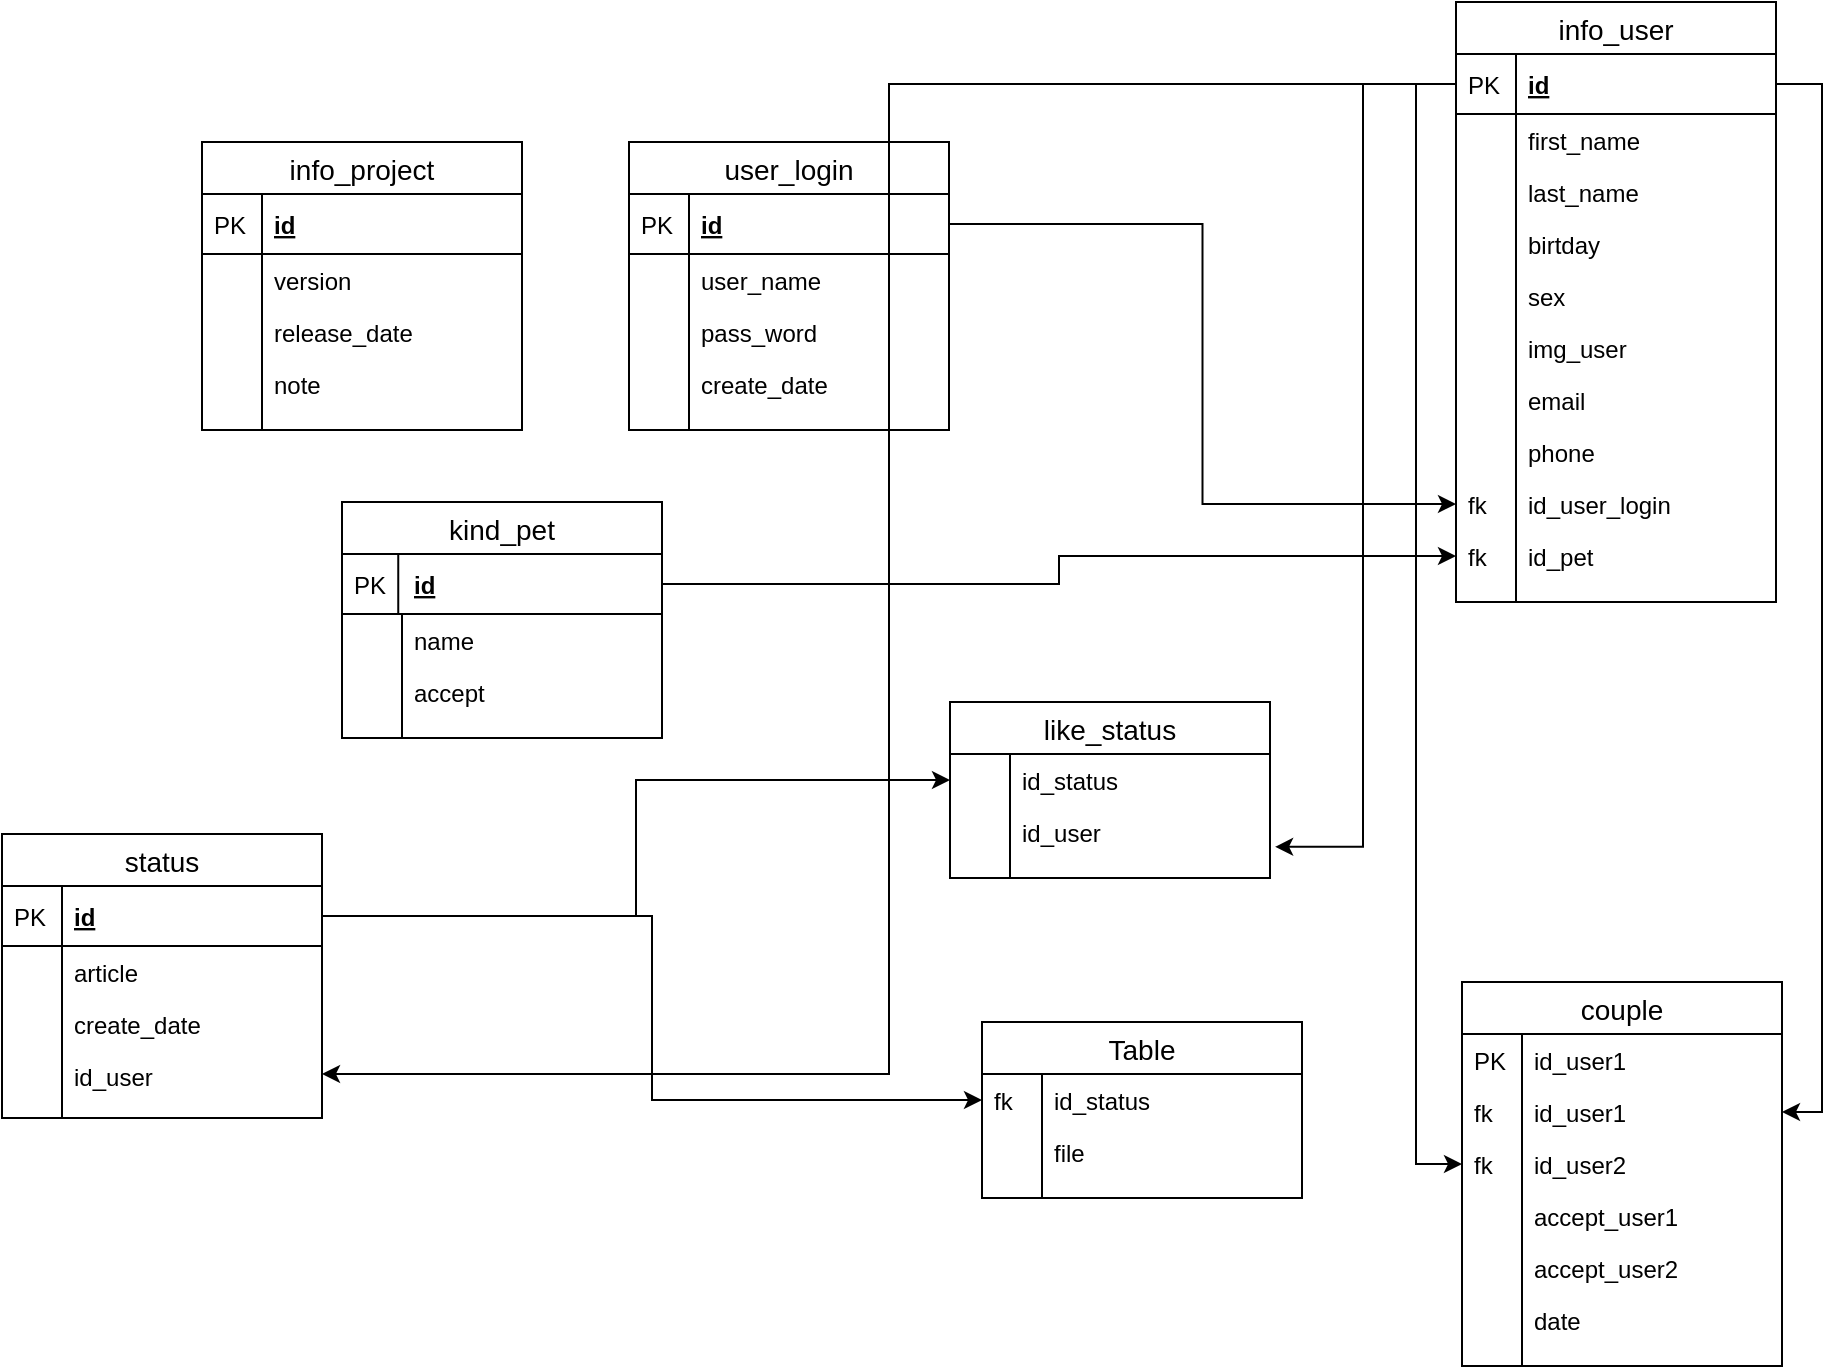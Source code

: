 <mxfile version="12.9.10" type="github"><diagram id="qjPPIZTG6rNoSYhjBWEH" name="Page-1"><mxGraphModel dx="1865" dy="1677" grid="1" gridSize="10" guides="1" tooltips="1" connect="1" arrows="1" fold="1" page="1" pageScale="1" pageWidth="827" pageHeight="1169" math="0" shadow="0"><root><mxCell id="0"/><mxCell id="1" parent="0"/><mxCell id="BhmvF6O8dN_tSXaLDXxQ-22" value="info_project" style="swimlane;fontStyle=0;childLayout=stackLayout;horizontal=1;startSize=26;horizontalStack=0;resizeParent=1;resizeParentMax=0;resizeLast=0;collapsible=1;marginBottom=0;align=center;fontSize=14;" vertex="1" parent="1"><mxGeometry x="40" y="60" width="160" height="144" as="geometry"/></mxCell><mxCell id="BhmvF6O8dN_tSXaLDXxQ-23" value="id" style="shape=partialRectangle;top=0;left=0;right=0;bottom=1;align=left;verticalAlign=middle;fillColor=none;spacingLeft=34;spacingRight=4;overflow=hidden;rotatable=0;points=[[0,0.5],[1,0.5]];portConstraint=eastwest;dropTarget=0;fontStyle=5;fontSize=12;" vertex="1" parent="BhmvF6O8dN_tSXaLDXxQ-22"><mxGeometry y="26" width="160" height="30" as="geometry"/></mxCell><mxCell id="BhmvF6O8dN_tSXaLDXxQ-24" value="PK" style="shape=partialRectangle;top=0;left=0;bottom=0;fillColor=none;align=left;verticalAlign=middle;spacingLeft=4;spacingRight=4;overflow=hidden;rotatable=0;points=[];portConstraint=eastwest;part=1;fontSize=12;" vertex="1" connectable="0" parent="BhmvF6O8dN_tSXaLDXxQ-23"><mxGeometry width="30" height="30" as="geometry"/></mxCell><mxCell id="BhmvF6O8dN_tSXaLDXxQ-25" value="version" style="shape=partialRectangle;top=0;left=0;right=0;bottom=0;align=left;verticalAlign=top;fillColor=none;spacingLeft=34;spacingRight=4;overflow=hidden;rotatable=0;points=[[0,0.5],[1,0.5]];portConstraint=eastwest;dropTarget=0;fontSize=12;" vertex="1" parent="BhmvF6O8dN_tSXaLDXxQ-22"><mxGeometry y="56" width="160" height="26" as="geometry"/></mxCell><mxCell id="BhmvF6O8dN_tSXaLDXxQ-26" value="" style="shape=partialRectangle;top=0;left=0;bottom=0;fillColor=none;align=left;verticalAlign=top;spacingLeft=4;spacingRight=4;overflow=hidden;rotatable=0;points=[];portConstraint=eastwest;part=1;fontSize=12;" vertex="1" connectable="0" parent="BhmvF6O8dN_tSXaLDXxQ-25"><mxGeometry width="30" height="26" as="geometry"/></mxCell><mxCell id="BhmvF6O8dN_tSXaLDXxQ-27" value="release_date" style="shape=partialRectangle;top=0;left=0;right=0;bottom=0;align=left;verticalAlign=top;fillColor=none;spacingLeft=34;spacingRight=4;overflow=hidden;rotatable=0;points=[[0,0.5],[1,0.5]];portConstraint=eastwest;dropTarget=0;fontSize=12;" vertex="1" parent="BhmvF6O8dN_tSXaLDXxQ-22"><mxGeometry y="82" width="160" height="26" as="geometry"/></mxCell><mxCell id="BhmvF6O8dN_tSXaLDXxQ-28" value="" style="shape=partialRectangle;top=0;left=0;bottom=0;fillColor=none;align=left;verticalAlign=top;spacingLeft=4;spacingRight=4;overflow=hidden;rotatable=0;points=[];portConstraint=eastwest;part=1;fontSize=12;" vertex="1" connectable="0" parent="BhmvF6O8dN_tSXaLDXxQ-27"><mxGeometry width="30" height="26" as="geometry"/></mxCell><mxCell id="BhmvF6O8dN_tSXaLDXxQ-29" value="note" style="shape=partialRectangle;top=0;left=0;right=0;bottom=0;align=left;verticalAlign=top;fillColor=none;spacingLeft=34;spacingRight=4;overflow=hidden;rotatable=0;points=[[0,0.5],[1,0.5]];portConstraint=eastwest;dropTarget=0;fontSize=12;" vertex="1" parent="BhmvF6O8dN_tSXaLDXxQ-22"><mxGeometry y="108" width="160" height="26" as="geometry"/></mxCell><mxCell id="BhmvF6O8dN_tSXaLDXxQ-30" value="" style="shape=partialRectangle;top=0;left=0;bottom=0;fillColor=none;align=left;verticalAlign=top;spacingLeft=4;spacingRight=4;overflow=hidden;rotatable=0;points=[];portConstraint=eastwest;part=1;fontSize=12;" vertex="1" connectable="0" parent="BhmvF6O8dN_tSXaLDXxQ-29"><mxGeometry width="30" height="26" as="geometry"/></mxCell><mxCell id="BhmvF6O8dN_tSXaLDXxQ-31" value="" style="shape=partialRectangle;top=0;left=0;right=0;bottom=0;align=left;verticalAlign=top;fillColor=none;spacingLeft=34;spacingRight=4;overflow=hidden;rotatable=0;points=[[0,0.5],[1,0.5]];portConstraint=eastwest;dropTarget=0;fontSize=12;" vertex="1" parent="BhmvF6O8dN_tSXaLDXxQ-22"><mxGeometry y="134" width="160" height="10" as="geometry"/></mxCell><mxCell id="BhmvF6O8dN_tSXaLDXxQ-32" value="" style="shape=partialRectangle;top=0;left=0;bottom=0;fillColor=none;align=left;verticalAlign=top;spacingLeft=4;spacingRight=4;overflow=hidden;rotatable=0;points=[];portConstraint=eastwest;part=1;fontSize=12;" vertex="1" connectable="0" parent="BhmvF6O8dN_tSXaLDXxQ-31"><mxGeometry width="30" height="10" as="geometry"/></mxCell><mxCell id="BhmvF6O8dN_tSXaLDXxQ-66" value="user_login" style="swimlane;fontStyle=0;childLayout=stackLayout;horizontal=1;startSize=26;horizontalStack=0;resizeParent=1;resizeParentMax=0;resizeLast=0;collapsible=1;marginBottom=0;align=center;fontSize=14;" vertex="1" parent="1"><mxGeometry x="253.5" y="60" width="160" height="144" as="geometry"/></mxCell><mxCell id="BhmvF6O8dN_tSXaLDXxQ-67" value="id" style="shape=partialRectangle;top=0;left=0;right=0;bottom=1;align=left;verticalAlign=middle;fillColor=none;spacingLeft=34;spacingRight=4;overflow=hidden;rotatable=0;points=[[0,0.5],[1,0.5]];portConstraint=eastwest;dropTarget=0;fontStyle=5;fontSize=12;" vertex="1" parent="BhmvF6O8dN_tSXaLDXxQ-66"><mxGeometry y="26" width="160" height="30" as="geometry"/></mxCell><mxCell id="BhmvF6O8dN_tSXaLDXxQ-68" value="PK" style="shape=partialRectangle;top=0;left=0;bottom=0;fillColor=none;align=left;verticalAlign=middle;spacingLeft=4;spacingRight=4;overflow=hidden;rotatable=0;points=[];portConstraint=eastwest;part=1;fontSize=12;" vertex="1" connectable="0" parent="BhmvF6O8dN_tSXaLDXxQ-67"><mxGeometry width="30" height="30" as="geometry"/></mxCell><mxCell id="BhmvF6O8dN_tSXaLDXxQ-69" value="user_name" style="shape=partialRectangle;top=0;left=0;right=0;bottom=0;align=left;verticalAlign=top;fillColor=none;spacingLeft=34;spacingRight=4;overflow=hidden;rotatable=0;points=[[0,0.5],[1,0.5]];portConstraint=eastwest;dropTarget=0;fontSize=12;" vertex="1" parent="BhmvF6O8dN_tSXaLDXxQ-66"><mxGeometry y="56" width="160" height="26" as="geometry"/></mxCell><mxCell id="BhmvF6O8dN_tSXaLDXxQ-70" value="" style="shape=partialRectangle;top=0;left=0;bottom=0;fillColor=none;align=left;verticalAlign=top;spacingLeft=4;spacingRight=4;overflow=hidden;rotatable=0;points=[];portConstraint=eastwest;part=1;fontSize=12;" vertex="1" connectable="0" parent="BhmvF6O8dN_tSXaLDXxQ-69"><mxGeometry width="30" height="26" as="geometry"/></mxCell><mxCell id="BhmvF6O8dN_tSXaLDXxQ-71" value="pass_word" style="shape=partialRectangle;top=0;left=0;right=0;bottom=0;align=left;verticalAlign=top;fillColor=none;spacingLeft=34;spacingRight=4;overflow=hidden;rotatable=0;points=[[0,0.5],[1,0.5]];portConstraint=eastwest;dropTarget=0;fontSize=12;" vertex="1" parent="BhmvF6O8dN_tSXaLDXxQ-66"><mxGeometry y="82" width="160" height="26" as="geometry"/></mxCell><mxCell id="BhmvF6O8dN_tSXaLDXxQ-72" value="" style="shape=partialRectangle;top=0;left=0;bottom=0;fillColor=none;align=left;verticalAlign=top;spacingLeft=4;spacingRight=4;overflow=hidden;rotatable=0;points=[];portConstraint=eastwest;part=1;fontSize=12;" vertex="1" connectable="0" parent="BhmvF6O8dN_tSXaLDXxQ-71"><mxGeometry width="30" height="26" as="geometry"/></mxCell><mxCell id="BhmvF6O8dN_tSXaLDXxQ-73" value="create_date" style="shape=partialRectangle;top=0;left=0;right=0;bottom=0;align=left;verticalAlign=top;fillColor=none;spacingLeft=34;spacingRight=4;overflow=hidden;rotatable=0;points=[[0,0.5],[1,0.5]];portConstraint=eastwest;dropTarget=0;fontSize=12;" vertex="1" parent="BhmvF6O8dN_tSXaLDXxQ-66"><mxGeometry y="108" width="160" height="26" as="geometry"/></mxCell><mxCell id="BhmvF6O8dN_tSXaLDXxQ-74" value="" style="shape=partialRectangle;top=0;left=0;bottom=0;fillColor=none;align=left;verticalAlign=top;spacingLeft=4;spacingRight=4;overflow=hidden;rotatable=0;points=[];portConstraint=eastwest;part=1;fontSize=12;" vertex="1" connectable="0" parent="BhmvF6O8dN_tSXaLDXxQ-73"><mxGeometry width="30" height="26" as="geometry"/></mxCell><mxCell id="BhmvF6O8dN_tSXaLDXxQ-75" value="" style="shape=partialRectangle;top=0;left=0;right=0;bottom=0;align=left;verticalAlign=top;fillColor=none;spacingLeft=34;spacingRight=4;overflow=hidden;rotatable=0;points=[[0,0.5],[1,0.5]];portConstraint=eastwest;dropTarget=0;fontSize=12;" vertex="1" parent="BhmvF6O8dN_tSXaLDXxQ-66"><mxGeometry y="134" width="160" height="10" as="geometry"/></mxCell><mxCell id="BhmvF6O8dN_tSXaLDXxQ-76" value="" style="shape=partialRectangle;top=0;left=0;bottom=0;fillColor=none;align=left;verticalAlign=top;spacingLeft=4;spacingRight=4;overflow=hidden;rotatable=0;points=[];portConstraint=eastwest;part=1;fontSize=12;" vertex="1" connectable="0" parent="BhmvF6O8dN_tSXaLDXxQ-75"><mxGeometry width="30" height="10" as="geometry"/></mxCell><mxCell id="BhmvF6O8dN_tSXaLDXxQ-91" style="edgeStyle=orthogonalEdgeStyle;rounded=0;orthogonalLoop=1;jettySize=auto;html=1;exitX=1;exitY=0.5;exitDx=0;exitDy=0;entryX=0;entryY=0.5;entryDx=0;entryDy=0;" edge="1" parent="1" source="BhmvF6O8dN_tSXaLDXxQ-56" target="BhmvF6O8dN_tSXaLDXxQ-89"><mxGeometry relative="1" as="geometry"/></mxCell><mxCell id="BhmvF6O8dN_tSXaLDXxQ-92" style="edgeStyle=orthogonalEdgeStyle;rounded=0;orthogonalLoop=1;jettySize=auto;html=1;exitX=1;exitY=0.5;exitDx=0;exitDy=0;entryX=0;entryY=0.5;entryDx=0;entryDy=0;" edge="1" parent="1" source="BhmvF6O8dN_tSXaLDXxQ-67" target="BhmvF6O8dN_tSXaLDXxQ-87"><mxGeometry relative="1" as="geometry"/></mxCell><mxCell id="BhmvF6O8dN_tSXaLDXxQ-93" style="edgeStyle=orthogonalEdgeStyle;rounded=0;orthogonalLoop=1;jettySize=auto;html=1;exitX=1;exitY=0.5;exitDx=0;exitDy=0;entryX=1;entryY=0.5;entryDx=0;entryDy=0;" edge="1" parent="1" source="BhmvF6O8dN_tSXaLDXxQ-45" target="BhmvF6O8dN_tSXaLDXxQ-36"><mxGeometry relative="1" as="geometry"/></mxCell><mxCell id="BhmvF6O8dN_tSXaLDXxQ-94" style="edgeStyle=orthogonalEdgeStyle;rounded=0;orthogonalLoop=1;jettySize=auto;html=1;exitX=0;exitY=0.5;exitDx=0;exitDy=0;entryX=0;entryY=0.5;entryDx=0;entryDy=0;" edge="1" parent="1" source="BhmvF6O8dN_tSXaLDXxQ-45" target="BhmvF6O8dN_tSXaLDXxQ-38"><mxGeometry relative="1" as="geometry"/></mxCell><mxCell id="BhmvF6O8dN_tSXaLDXxQ-44" value="info_user" style="swimlane;fontStyle=0;childLayout=stackLayout;horizontal=1;startSize=26;horizontalStack=0;resizeParent=1;resizeParentMax=0;resizeLast=0;collapsible=1;marginBottom=0;align=center;fontSize=14;" vertex="1" parent="1"><mxGeometry x="667" y="-10" width="160" height="300" as="geometry"/></mxCell><mxCell id="BhmvF6O8dN_tSXaLDXxQ-45" value="id" style="shape=partialRectangle;top=0;left=0;right=0;bottom=1;align=left;verticalAlign=middle;fillColor=none;spacingLeft=34;spacingRight=4;overflow=hidden;rotatable=0;points=[[0,0.5],[1,0.5]];portConstraint=eastwest;dropTarget=0;fontStyle=5;fontSize=12;" vertex="1" parent="BhmvF6O8dN_tSXaLDXxQ-44"><mxGeometry y="26" width="160" height="30" as="geometry"/></mxCell><mxCell id="BhmvF6O8dN_tSXaLDXxQ-46" value="PK" style="shape=partialRectangle;top=0;left=0;bottom=0;fillColor=none;align=left;verticalAlign=middle;spacingLeft=4;spacingRight=4;overflow=hidden;rotatable=0;points=[];portConstraint=eastwest;part=1;fontSize=12;" vertex="1" connectable="0" parent="BhmvF6O8dN_tSXaLDXxQ-45"><mxGeometry width="30" height="30" as="geometry"/></mxCell><mxCell id="BhmvF6O8dN_tSXaLDXxQ-47" value="first_name" style="shape=partialRectangle;top=0;left=0;right=0;bottom=0;align=left;verticalAlign=top;fillColor=none;spacingLeft=34;spacingRight=4;overflow=hidden;rotatable=0;points=[[0,0.5],[1,0.5]];portConstraint=eastwest;dropTarget=0;fontSize=12;" vertex="1" parent="BhmvF6O8dN_tSXaLDXxQ-44"><mxGeometry y="56" width="160" height="26" as="geometry"/></mxCell><mxCell id="BhmvF6O8dN_tSXaLDXxQ-48" value="" style="shape=partialRectangle;top=0;left=0;bottom=0;fillColor=none;align=left;verticalAlign=top;spacingLeft=4;spacingRight=4;overflow=hidden;rotatable=0;points=[];portConstraint=eastwest;part=1;fontSize=12;" vertex="1" connectable="0" parent="BhmvF6O8dN_tSXaLDXxQ-47"><mxGeometry width="30" height="26" as="geometry"/></mxCell><mxCell id="BhmvF6O8dN_tSXaLDXxQ-49" value="last_name" style="shape=partialRectangle;top=0;left=0;right=0;bottom=0;align=left;verticalAlign=top;fillColor=none;spacingLeft=34;spacingRight=4;overflow=hidden;rotatable=0;points=[[0,0.5],[1,0.5]];portConstraint=eastwest;dropTarget=0;fontSize=12;" vertex="1" parent="BhmvF6O8dN_tSXaLDXxQ-44"><mxGeometry y="82" width="160" height="26" as="geometry"/></mxCell><mxCell id="BhmvF6O8dN_tSXaLDXxQ-50" value="" style="shape=partialRectangle;top=0;left=0;bottom=0;fillColor=none;align=left;verticalAlign=top;spacingLeft=4;spacingRight=4;overflow=hidden;rotatable=0;points=[];portConstraint=eastwest;part=1;fontSize=12;" vertex="1" connectable="0" parent="BhmvF6O8dN_tSXaLDXxQ-49"><mxGeometry width="30" height="26" as="geometry"/></mxCell><mxCell id="BhmvF6O8dN_tSXaLDXxQ-51" value="birtday" style="shape=partialRectangle;top=0;left=0;right=0;bottom=0;align=left;verticalAlign=top;fillColor=none;spacingLeft=34;spacingRight=4;overflow=hidden;rotatable=0;points=[[0,0.5],[1,0.5]];portConstraint=eastwest;dropTarget=0;fontSize=12;" vertex="1" parent="BhmvF6O8dN_tSXaLDXxQ-44"><mxGeometry y="108" width="160" height="26" as="geometry"/></mxCell><mxCell id="BhmvF6O8dN_tSXaLDXxQ-52" value="" style="shape=partialRectangle;top=0;left=0;bottom=0;fillColor=none;align=left;verticalAlign=top;spacingLeft=4;spacingRight=4;overflow=hidden;rotatable=0;points=[];portConstraint=eastwest;part=1;fontSize=12;" vertex="1" connectable="0" parent="BhmvF6O8dN_tSXaLDXxQ-51"><mxGeometry width="30" height="26" as="geometry"/></mxCell><mxCell id="BhmvF6O8dN_tSXaLDXxQ-79" value="sex&#10;" style="shape=partialRectangle;top=0;left=0;right=0;bottom=0;align=left;verticalAlign=top;fillColor=none;spacingLeft=34;spacingRight=4;overflow=hidden;rotatable=0;points=[[0,0.5],[1,0.5]];portConstraint=eastwest;dropTarget=0;fontSize=12;" vertex="1" parent="BhmvF6O8dN_tSXaLDXxQ-44"><mxGeometry y="134" width="160" height="26" as="geometry"/></mxCell><mxCell id="BhmvF6O8dN_tSXaLDXxQ-80" value="" style="shape=partialRectangle;top=0;left=0;bottom=0;fillColor=none;align=left;verticalAlign=top;spacingLeft=4;spacingRight=4;overflow=hidden;rotatable=0;points=[];portConstraint=eastwest;part=1;fontSize=12;" vertex="1" connectable="0" parent="BhmvF6O8dN_tSXaLDXxQ-79"><mxGeometry width="30" height="26" as="geometry"/></mxCell><mxCell id="BhmvF6O8dN_tSXaLDXxQ-81" value="img_user" style="shape=partialRectangle;top=0;left=0;right=0;bottom=0;align=left;verticalAlign=top;fillColor=none;spacingLeft=34;spacingRight=4;overflow=hidden;rotatable=0;points=[[0,0.5],[1,0.5]];portConstraint=eastwest;dropTarget=0;fontSize=12;" vertex="1" parent="BhmvF6O8dN_tSXaLDXxQ-44"><mxGeometry y="160" width="160" height="26" as="geometry"/></mxCell><mxCell id="BhmvF6O8dN_tSXaLDXxQ-82" value="" style="shape=partialRectangle;top=0;left=0;bottom=0;fillColor=none;align=left;verticalAlign=top;spacingLeft=4;spacingRight=4;overflow=hidden;rotatable=0;points=[];portConstraint=eastwest;part=1;fontSize=12;" vertex="1" connectable="0" parent="BhmvF6O8dN_tSXaLDXxQ-81"><mxGeometry width="30" height="26" as="geometry"/></mxCell><mxCell id="BhmvF6O8dN_tSXaLDXxQ-83" value="email" style="shape=partialRectangle;top=0;left=0;right=0;bottom=0;align=left;verticalAlign=top;fillColor=none;spacingLeft=34;spacingRight=4;overflow=hidden;rotatable=0;points=[[0,0.5],[1,0.5]];portConstraint=eastwest;dropTarget=0;fontSize=12;" vertex="1" parent="BhmvF6O8dN_tSXaLDXxQ-44"><mxGeometry y="186" width="160" height="26" as="geometry"/></mxCell><mxCell id="BhmvF6O8dN_tSXaLDXxQ-84" value="" style="shape=partialRectangle;top=0;left=0;bottom=0;fillColor=none;align=left;verticalAlign=top;spacingLeft=4;spacingRight=4;overflow=hidden;rotatable=0;points=[];portConstraint=eastwest;part=1;fontSize=12;" vertex="1" connectable="0" parent="BhmvF6O8dN_tSXaLDXxQ-83"><mxGeometry width="30" height="26" as="geometry"/></mxCell><mxCell id="BhmvF6O8dN_tSXaLDXxQ-85" value="phone" style="shape=partialRectangle;top=0;left=0;right=0;bottom=0;align=left;verticalAlign=top;fillColor=none;spacingLeft=34;spacingRight=4;overflow=hidden;rotatable=0;points=[[0,0.5],[1,0.5]];portConstraint=eastwest;dropTarget=0;fontSize=12;" vertex="1" parent="BhmvF6O8dN_tSXaLDXxQ-44"><mxGeometry y="212" width="160" height="26" as="geometry"/></mxCell><mxCell id="BhmvF6O8dN_tSXaLDXxQ-86" value="" style="shape=partialRectangle;top=0;left=0;bottom=0;fillColor=none;align=left;verticalAlign=top;spacingLeft=4;spacingRight=4;overflow=hidden;rotatable=0;points=[];portConstraint=eastwest;part=1;fontSize=12;" vertex="1" connectable="0" parent="BhmvF6O8dN_tSXaLDXxQ-85"><mxGeometry width="30" height="26" as="geometry"/></mxCell><mxCell id="BhmvF6O8dN_tSXaLDXxQ-87" value="id_user_login" style="shape=partialRectangle;top=0;left=0;right=0;bottom=0;align=left;verticalAlign=top;fillColor=none;spacingLeft=34;spacingRight=4;overflow=hidden;rotatable=0;points=[[0,0.5],[1,0.5]];portConstraint=eastwest;dropTarget=0;fontSize=12;" vertex="1" parent="BhmvF6O8dN_tSXaLDXxQ-44"><mxGeometry y="238" width="160" height="26" as="geometry"/></mxCell><mxCell id="BhmvF6O8dN_tSXaLDXxQ-88" value="fk" style="shape=partialRectangle;top=0;left=0;bottom=0;fillColor=none;align=left;verticalAlign=top;spacingLeft=4;spacingRight=4;overflow=hidden;rotatable=0;points=[];portConstraint=eastwest;part=1;fontSize=12;" vertex="1" connectable="0" parent="BhmvF6O8dN_tSXaLDXxQ-87"><mxGeometry width="30" height="26" as="geometry"/></mxCell><mxCell id="BhmvF6O8dN_tSXaLDXxQ-89" value="id_pet" style="shape=partialRectangle;top=0;left=0;right=0;bottom=0;align=left;verticalAlign=top;fillColor=none;spacingLeft=34;spacingRight=4;overflow=hidden;rotatable=0;points=[[0,0.5],[1,0.5]];portConstraint=eastwest;dropTarget=0;fontSize=12;" vertex="1" parent="BhmvF6O8dN_tSXaLDXxQ-44"><mxGeometry y="264" width="160" height="26" as="geometry"/></mxCell><mxCell id="BhmvF6O8dN_tSXaLDXxQ-90" value="fk" style="shape=partialRectangle;top=0;left=0;bottom=0;fillColor=none;align=left;verticalAlign=top;spacingLeft=4;spacingRight=4;overflow=hidden;rotatable=0;points=[];portConstraint=eastwest;part=1;fontSize=12;" vertex="1" connectable="0" parent="BhmvF6O8dN_tSXaLDXxQ-89"><mxGeometry width="30" height="26" as="geometry"/></mxCell><mxCell id="BhmvF6O8dN_tSXaLDXxQ-53" value="" style="shape=partialRectangle;top=0;left=0;right=0;bottom=0;align=left;verticalAlign=top;fillColor=none;spacingLeft=34;spacingRight=4;overflow=hidden;rotatable=0;points=[[0,0.5],[1,0.5]];portConstraint=eastwest;dropTarget=0;fontSize=12;" vertex="1" parent="BhmvF6O8dN_tSXaLDXxQ-44"><mxGeometry y="290" width="160" height="10" as="geometry"/></mxCell><mxCell id="BhmvF6O8dN_tSXaLDXxQ-54" value="" style="shape=partialRectangle;top=0;left=0;bottom=0;fillColor=none;align=left;verticalAlign=top;spacingLeft=4;spacingRight=4;overflow=hidden;rotatable=0;points=[];portConstraint=eastwest;part=1;fontSize=12;" vertex="1" connectable="0" parent="BhmvF6O8dN_tSXaLDXxQ-53"><mxGeometry width="30" height="10" as="geometry"/></mxCell><mxCell id="BhmvF6O8dN_tSXaLDXxQ-55" value="kind_pet" style="swimlane;fontStyle=0;childLayout=stackLayout;horizontal=1;startSize=26;horizontalStack=0;resizeParent=1;resizeParentMax=0;resizeLast=0;collapsible=1;marginBottom=0;align=center;fontSize=14;" vertex="1" parent="1"><mxGeometry x="110" y="240" width="160" height="118" as="geometry"/></mxCell><mxCell id="BhmvF6O8dN_tSXaLDXxQ-56" value="id" style="shape=partialRectangle;top=0;left=0;right=0;bottom=1;align=left;verticalAlign=middle;fillColor=none;spacingLeft=34;spacingRight=4;overflow=hidden;rotatable=0;points=[[0,0.5],[1,0.5]];portConstraint=eastwest;dropTarget=0;fontStyle=5;fontSize=12;" vertex="1" parent="BhmvF6O8dN_tSXaLDXxQ-55"><mxGeometry y="26" width="160" height="30" as="geometry"/></mxCell><mxCell id="BhmvF6O8dN_tSXaLDXxQ-57" value="PK" style="shape=partialRectangle;top=0;left=0;bottom=0;fillColor=none;align=left;verticalAlign=middle;spacingLeft=4;spacingRight=4;overflow=hidden;rotatable=0;points=[];portConstraint=eastwest;part=1;fontSize=12;" vertex="1" connectable="0" parent="BhmvF6O8dN_tSXaLDXxQ-56"><mxGeometry width="28.125" height="30" as="geometry"/></mxCell><mxCell id="BhmvF6O8dN_tSXaLDXxQ-58" value="name" style="shape=partialRectangle;top=0;left=0;right=0;bottom=0;align=left;verticalAlign=top;fillColor=none;spacingLeft=34;spacingRight=4;overflow=hidden;rotatable=0;points=[[0,0.5],[1,0.5]];portConstraint=eastwest;dropTarget=0;fontSize=12;" vertex="1" parent="BhmvF6O8dN_tSXaLDXxQ-55"><mxGeometry y="56" width="160" height="26" as="geometry"/></mxCell><mxCell id="BhmvF6O8dN_tSXaLDXxQ-59" value="" style="shape=partialRectangle;top=0;left=0;bottom=0;fillColor=none;align=left;verticalAlign=top;spacingLeft=4;spacingRight=4;overflow=hidden;rotatable=0;points=[];portConstraint=eastwest;part=1;fontSize=12;" vertex="1" connectable="0" parent="BhmvF6O8dN_tSXaLDXxQ-58"><mxGeometry width="30" height="26" as="geometry"/></mxCell><mxCell id="BhmvF6O8dN_tSXaLDXxQ-60" value="accept" style="shape=partialRectangle;top=0;left=0;right=0;bottom=0;align=left;verticalAlign=top;fillColor=none;spacingLeft=34;spacingRight=4;overflow=hidden;rotatable=0;points=[[0,0.5],[1,0.5]];portConstraint=eastwest;dropTarget=0;fontSize=12;" vertex="1" parent="BhmvF6O8dN_tSXaLDXxQ-55"><mxGeometry y="82" width="160" height="26" as="geometry"/></mxCell><mxCell id="BhmvF6O8dN_tSXaLDXxQ-61" value="" style="shape=partialRectangle;top=0;left=0;bottom=0;fillColor=none;align=left;verticalAlign=top;spacingLeft=4;spacingRight=4;overflow=hidden;rotatable=0;points=[];portConstraint=eastwest;part=1;fontSize=12;" vertex="1" connectable="0" parent="BhmvF6O8dN_tSXaLDXxQ-60"><mxGeometry width="30" height="26" as="geometry"/></mxCell><mxCell id="BhmvF6O8dN_tSXaLDXxQ-64" value="" style="shape=partialRectangle;top=0;left=0;right=0;bottom=0;align=left;verticalAlign=top;fillColor=none;spacingLeft=34;spacingRight=4;overflow=hidden;rotatable=0;points=[[0,0.5],[1,0.5]];portConstraint=eastwest;dropTarget=0;fontSize=12;" vertex="1" parent="BhmvF6O8dN_tSXaLDXxQ-55"><mxGeometry y="108" width="160" height="10" as="geometry"/></mxCell><mxCell id="BhmvF6O8dN_tSXaLDXxQ-65" value="" style="shape=partialRectangle;top=0;left=0;bottom=0;fillColor=none;align=left;verticalAlign=top;spacingLeft=4;spacingRight=4;overflow=hidden;rotatable=0;points=[];portConstraint=eastwest;part=1;fontSize=12;" vertex="1" connectable="0" parent="BhmvF6O8dN_tSXaLDXxQ-64"><mxGeometry width="30" height="10" as="geometry"/></mxCell><mxCell id="BhmvF6O8dN_tSXaLDXxQ-106" style="edgeStyle=orthogonalEdgeStyle;rounded=0;orthogonalLoop=1;jettySize=auto;html=1;exitX=0;exitY=0.5;exitDx=0;exitDy=0;" edge="1" parent="1" source="BhmvF6O8dN_tSXaLDXxQ-45" target="BhmvF6O8dN_tSXaLDXxQ-102"><mxGeometry relative="1" as="geometry"/></mxCell><mxCell id="BhmvF6O8dN_tSXaLDXxQ-95" value="status" style="swimlane;fontStyle=0;childLayout=stackLayout;horizontal=1;startSize=26;horizontalStack=0;resizeParent=1;resizeParentMax=0;resizeLast=0;collapsible=1;marginBottom=0;align=center;fontSize=14;" vertex="1" parent="1"><mxGeometry x="-60" y="406" width="160" height="142" as="geometry"/></mxCell><mxCell id="BhmvF6O8dN_tSXaLDXxQ-96" value="id" style="shape=partialRectangle;top=0;left=0;right=0;bottom=1;align=left;verticalAlign=middle;fillColor=none;spacingLeft=34;spacingRight=4;overflow=hidden;rotatable=0;points=[[0,0.5],[1,0.5]];portConstraint=eastwest;dropTarget=0;fontStyle=5;fontSize=12;" vertex="1" parent="BhmvF6O8dN_tSXaLDXxQ-95"><mxGeometry y="26" width="160" height="30" as="geometry"/></mxCell><mxCell id="BhmvF6O8dN_tSXaLDXxQ-97" value="PK" style="shape=partialRectangle;top=0;left=0;bottom=0;fillColor=none;align=left;verticalAlign=middle;spacingLeft=4;spacingRight=4;overflow=hidden;rotatable=0;points=[];portConstraint=eastwest;part=1;fontSize=12;" vertex="1" connectable="0" parent="BhmvF6O8dN_tSXaLDXxQ-96"><mxGeometry width="30" height="30" as="geometry"/></mxCell><mxCell id="BhmvF6O8dN_tSXaLDXxQ-98" value="article" style="shape=partialRectangle;top=0;left=0;right=0;bottom=0;align=left;verticalAlign=top;fillColor=none;spacingLeft=34;spacingRight=4;overflow=hidden;rotatable=0;points=[[0,0.5],[1,0.5]];portConstraint=eastwest;dropTarget=0;fontSize=12;" vertex="1" parent="BhmvF6O8dN_tSXaLDXxQ-95"><mxGeometry y="56" width="160" height="26" as="geometry"/></mxCell><mxCell id="BhmvF6O8dN_tSXaLDXxQ-99" value="" style="shape=partialRectangle;top=0;left=0;bottom=0;fillColor=none;align=left;verticalAlign=top;spacingLeft=4;spacingRight=4;overflow=hidden;rotatable=0;points=[];portConstraint=eastwest;part=1;fontSize=12;" vertex="1" connectable="0" parent="BhmvF6O8dN_tSXaLDXxQ-98"><mxGeometry width="30" height="26" as="geometry"/></mxCell><mxCell id="BhmvF6O8dN_tSXaLDXxQ-100" value="create_date" style="shape=partialRectangle;top=0;left=0;right=0;bottom=0;align=left;verticalAlign=top;fillColor=none;spacingLeft=34;spacingRight=4;overflow=hidden;rotatable=0;points=[[0,0.5],[1,0.5]];portConstraint=eastwest;dropTarget=0;fontSize=12;" vertex="1" parent="BhmvF6O8dN_tSXaLDXxQ-95"><mxGeometry y="82" width="160" height="26" as="geometry"/></mxCell><mxCell id="BhmvF6O8dN_tSXaLDXxQ-101" value="" style="shape=partialRectangle;top=0;left=0;bottom=0;fillColor=none;align=left;verticalAlign=top;spacingLeft=4;spacingRight=4;overflow=hidden;rotatable=0;points=[];portConstraint=eastwest;part=1;fontSize=12;" vertex="1" connectable="0" parent="BhmvF6O8dN_tSXaLDXxQ-100"><mxGeometry width="30" height="26" as="geometry"/></mxCell><mxCell id="BhmvF6O8dN_tSXaLDXxQ-102" value="id_user" style="shape=partialRectangle;top=0;left=0;right=0;bottom=0;align=left;verticalAlign=top;fillColor=none;spacingLeft=34;spacingRight=4;overflow=hidden;rotatable=0;points=[[0,0.5],[1,0.5]];portConstraint=eastwest;dropTarget=0;fontSize=12;" vertex="1" parent="BhmvF6O8dN_tSXaLDXxQ-95"><mxGeometry y="108" width="160" height="24" as="geometry"/></mxCell><mxCell id="BhmvF6O8dN_tSXaLDXxQ-103" value="" style="shape=partialRectangle;top=0;left=0;bottom=0;fillColor=none;align=left;verticalAlign=top;spacingLeft=4;spacingRight=4;overflow=hidden;rotatable=0;points=[];portConstraint=eastwest;part=1;fontSize=12;" vertex="1" connectable="0" parent="BhmvF6O8dN_tSXaLDXxQ-102"><mxGeometry width="30" height="24" as="geometry"/></mxCell><mxCell id="BhmvF6O8dN_tSXaLDXxQ-104" value="" style="shape=partialRectangle;top=0;left=0;right=0;bottom=0;align=left;verticalAlign=top;fillColor=none;spacingLeft=34;spacingRight=4;overflow=hidden;rotatable=0;points=[[0,0.5],[1,0.5]];portConstraint=eastwest;dropTarget=0;fontSize=12;" vertex="1" parent="BhmvF6O8dN_tSXaLDXxQ-95"><mxGeometry y="132" width="160" height="10" as="geometry"/></mxCell><mxCell id="BhmvF6O8dN_tSXaLDXxQ-105" value="" style="shape=partialRectangle;top=0;left=0;bottom=0;fillColor=none;align=left;verticalAlign=top;spacingLeft=4;spacingRight=4;overflow=hidden;rotatable=0;points=[];portConstraint=eastwest;part=1;fontSize=12;" vertex="1" connectable="0" parent="BhmvF6O8dN_tSXaLDXxQ-104"><mxGeometry width="30" height="10" as="geometry"/></mxCell><mxCell id="BhmvF6O8dN_tSXaLDXxQ-119" style="edgeStyle=orthogonalEdgeStyle;rounded=0;orthogonalLoop=1;jettySize=auto;html=1;exitX=1;exitY=0.5;exitDx=0;exitDy=0;entryX=0;entryY=0.5;entryDx=0;entryDy=0;" edge="1" parent="1" source="BhmvF6O8dN_tSXaLDXxQ-96" target="BhmvF6O8dN_tSXaLDXxQ-110"><mxGeometry relative="1" as="geometry"/></mxCell><mxCell id="BhmvF6O8dN_tSXaLDXxQ-120" style="edgeStyle=orthogonalEdgeStyle;rounded=0;orthogonalLoop=1;jettySize=auto;html=1;exitX=0;exitY=0.5;exitDx=0;exitDy=0;entryX=1.016;entryY=0.785;entryDx=0;entryDy=0;entryPerimeter=0;" edge="1" parent="1" source="BhmvF6O8dN_tSXaLDXxQ-45" target="BhmvF6O8dN_tSXaLDXxQ-112"><mxGeometry relative="1" as="geometry"/></mxCell><mxCell id="BhmvF6O8dN_tSXaLDXxQ-107" value="like_status" style="swimlane;fontStyle=0;childLayout=stackLayout;horizontal=1;startSize=26;horizontalStack=0;resizeParent=1;resizeParentMax=0;resizeLast=0;collapsible=1;marginBottom=0;align=center;fontSize=14;" vertex="1" parent="1"><mxGeometry x="414" y="340" width="160" height="88" as="geometry"/></mxCell><mxCell id="BhmvF6O8dN_tSXaLDXxQ-110" value="id_status" style="shape=partialRectangle;top=0;left=0;right=0;bottom=0;align=left;verticalAlign=top;fillColor=none;spacingLeft=34;spacingRight=4;overflow=hidden;rotatable=0;points=[[0,0.5],[1,0.5]];portConstraint=eastwest;dropTarget=0;fontSize=12;" vertex="1" parent="BhmvF6O8dN_tSXaLDXxQ-107"><mxGeometry y="26" width="160" height="26" as="geometry"/></mxCell><mxCell id="BhmvF6O8dN_tSXaLDXxQ-111" value="" style="shape=partialRectangle;top=0;left=0;bottom=0;fillColor=none;align=left;verticalAlign=top;spacingLeft=4;spacingRight=4;overflow=hidden;rotatable=0;points=[];portConstraint=eastwest;part=1;fontSize=12;" vertex="1" connectable="0" parent="BhmvF6O8dN_tSXaLDXxQ-110"><mxGeometry width="30" height="26" as="geometry"/></mxCell><mxCell id="BhmvF6O8dN_tSXaLDXxQ-112" value="id_user" style="shape=partialRectangle;top=0;left=0;right=0;bottom=0;align=left;verticalAlign=top;fillColor=none;spacingLeft=34;spacingRight=4;overflow=hidden;rotatable=0;points=[[0,0.5],[1,0.5]];portConstraint=eastwest;dropTarget=0;fontSize=12;" vertex="1" parent="BhmvF6O8dN_tSXaLDXxQ-107"><mxGeometry y="52" width="160" height="26" as="geometry"/></mxCell><mxCell id="BhmvF6O8dN_tSXaLDXxQ-113" value="" style="shape=partialRectangle;top=0;left=0;bottom=0;fillColor=none;align=left;verticalAlign=top;spacingLeft=4;spacingRight=4;overflow=hidden;rotatable=0;points=[];portConstraint=eastwest;part=1;fontSize=12;" vertex="1" connectable="0" parent="BhmvF6O8dN_tSXaLDXxQ-112"><mxGeometry width="30" height="26" as="geometry"/></mxCell><mxCell id="BhmvF6O8dN_tSXaLDXxQ-116" value="" style="shape=partialRectangle;top=0;left=0;right=0;bottom=0;align=left;verticalAlign=top;fillColor=none;spacingLeft=34;spacingRight=4;overflow=hidden;rotatable=0;points=[[0,0.5],[1,0.5]];portConstraint=eastwest;dropTarget=0;fontSize=12;" vertex="1" parent="BhmvF6O8dN_tSXaLDXxQ-107"><mxGeometry y="78" width="160" height="10" as="geometry"/></mxCell><mxCell id="BhmvF6O8dN_tSXaLDXxQ-117" value="" style="shape=partialRectangle;top=0;left=0;bottom=0;fillColor=none;align=left;verticalAlign=top;spacingLeft=4;spacingRight=4;overflow=hidden;rotatable=0;points=[];portConstraint=eastwest;part=1;fontSize=12;" vertex="1" connectable="0" parent="BhmvF6O8dN_tSXaLDXxQ-116"><mxGeometry width="30" height="10" as="geometry"/></mxCell><mxCell id="BhmvF6O8dN_tSXaLDXxQ-121" value="Table" style="swimlane;fontStyle=0;childLayout=stackLayout;horizontal=1;startSize=26;horizontalStack=0;resizeParent=1;resizeParentMax=0;resizeLast=0;collapsible=1;marginBottom=0;align=center;fontSize=14;" vertex="1" parent="1"><mxGeometry x="430" y="500" width="160" height="88" as="geometry"/></mxCell><mxCell id="BhmvF6O8dN_tSXaLDXxQ-124" value="id_status" style="shape=partialRectangle;top=0;left=0;right=0;bottom=0;align=left;verticalAlign=top;fillColor=none;spacingLeft=34;spacingRight=4;overflow=hidden;rotatable=0;points=[[0,0.5],[1,0.5]];portConstraint=eastwest;dropTarget=0;fontSize=12;" vertex="1" parent="BhmvF6O8dN_tSXaLDXxQ-121"><mxGeometry y="26" width="160" height="26" as="geometry"/></mxCell><mxCell id="BhmvF6O8dN_tSXaLDXxQ-125" value="fk" style="shape=partialRectangle;top=0;left=0;bottom=0;fillColor=none;align=left;verticalAlign=top;spacingLeft=4;spacingRight=4;overflow=hidden;rotatable=0;points=[];portConstraint=eastwest;part=1;fontSize=12;" vertex="1" connectable="0" parent="BhmvF6O8dN_tSXaLDXxQ-124"><mxGeometry width="30" height="26" as="geometry"/></mxCell><mxCell id="BhmvF6O8dN_tSXaLDXxQ-126" value="file" style="shape=partialRectangle;top=0;left=0;right=0;bottom=0;align=left;verticalAlign=top;fillColor=none;spacingLeft=34;spacingRight=4;overflow=hidden;rotatable=0;points=[[0,0.5],[1,0.5]];portConstraint=eastwest;dropTarget=0;fontSize=12;" vertex="1" parent="BhmvF6O8dN_tSXaLDXxQ-121"><mxGeometry y="52" width="160" height="26" as="geometry"/></mxCell><mxCell id="BhmvF6O8dN_tSXaLDXxQ-127" value="" style="shape=partialRectangle;top=0;left=0;bottom=0;fillColor=none;align=left;verticalAlign=top;spacingLeft=4;spacingRight=4;overflow=hidden;rotatable=0;points=[];portConstraint=eastwest;part=1;fontSize=12;" vertex="1" connectable="0" parent="BhmvF6O8dN_tSXaLDXxQ-126"><mxGeometry width="30" height="26" as="geometry"/></mxCell><mxCell id="BhmvF6O8dN_tSXaLDXxQ-130" value="" style="shape=partialRectangle;top=0;left=0;right=0;bottom=0;align=left;verticalAlign=top;fillColor=none;spacingLeft=34;spacingRight=4;overflow=hidden;rotatable=0;points=[[0,0.5],[1,0.5]];portConstraint=eastwest;dropTarget=0;fontSize=12;" vertex="1" parent="BhmvF6O8dN_tSXaLDXxQ-121"><mxGeometry y="78" width="160" height="10" as="geometry"/></mxCell><mxCell id="BhmvF6O8dN_tSXaLDXxQ-131" value="" style="shape=partialRectangle;top=0;left=0;bottom=0;fillColor=none;align=left;verticalAlign=top;spacingLeft=4;spacingRight=4;overflow=hidden;rotatable=0;points=[];portConstraint=eastwest;part=1;fontSize=12;" vertex="1" connectable="0" parent="BhmvF6O8dN_tSXaLDXxQ-130"><mxGeometry width="30" height="10" as="geometry"/></mxCell><mxCell id="BhmvF6O8dN_tSXaLDXxQ-132" style="edgeStyle=orthogonalEdgeStyle;rounded=0;orthogonalLoop=1;jettySize=auto;html=1;exitX=1;exitY=0.5;exitDx=0;exitDy=0;entryX=0;entryY=0.5;entryDx=0;entryDy=0;" edge="1" parent="1" source="BhmvF6O8dN_tSXaLDXxQ-96" target="BhmvF6O8dN_tSXaLDXxQ-124"><mxGeometry relative="1" as="geometry"/></mxCell><mxCell id="BhmvF6O8dN_tSXaLDXxQ-33" value="couple" style="swimlane;fontStyle=0;childLayout=stackLayout;horizontal=1;startSize=26;horizontalStack=0;resizeParent=1;resizeParentMax=0;resizeLast=0;collapsible=1;marginBottom=0;align=center;fontSize=14;" vertex="1" parent="1"><mxGeometry x="670" y="480" width="160" height="192" as="geometry"/></mxCell><mxCell id="BhmvF6O8dN_tSXaLDXxQ-137" value="id_user1" style="shape=partialRectangle;top=0;left=0;right=0;bottom=0;align=left;verticalAlign=top;fillColor=none;spacingLeft=34;spacingRight=4;overflow=hidden;rotatable=0;points=[[0,0.5],[1,0.5]];portConstraint=eastwest;dropTarget=0;fontSize=12;" vertex="1" parent="BhmvF6O8dN_tSXaLDXxQ-33"><mxGeometry y="26" width="160" height="26" as="geometry"/></mxCell><mxCell id="BhmvF6O8dN_tSXaLDXxQ-138" value="PK" style="shape=partialRectangle;top=0;left=0;bottom=0;fillColor=none;align=left;verticalAlign=top;spacingLeft=4;spacingRight=4;overflow=hidden;rotatable=0;points=[];portConstraint=eastwest;part=1;fontSize=12;" vertex="1" connectable="0" parent="BhmvF6O8dN_tSXaLDXxQ-137"><mxGeometry width="30" height="26" as="geometry"/></mxCell><mxCell id="BhmvF6O8dN_tSXaLDXxQ-36" value="id_user1" style="shape=partialRectangle;top=0;left=0;right=0;bottom=0;align=left;verticalAlign=top;fillColor=none;spacingLeft=34;spacingRight=4;overflow=hidden;rotatable=0;points=[[0,0.5],[1,0.5]];portConstraint=eastwest;dropTarget=0;fontSize=12;" vertex="1" parent="BhmvF6O8dN_tSXaLDXxQ-33"><mxGeometry y="52" width="160" height="26" as="geometry"/></mxCell><mxCell id="BhmvF6O8dN_tSXaLDXxQ-37" value="fk" style="shape=partialRectangle;top=0;left=0;bottom=0;fillColor=none;align=left;verticalAlign=top;spacingLeft=4;spacingRight=4;overflow=hidden;rotatable=0;points=[];portConstraint=eastwest;part=1;fontSize=12;" vertex="1" connectable="0" parent="BhmvF6O8dN_tSXaLDXxQ-36"><mxGeometry width="30" height="26" as="geometry"/></mxCell><mxCell id="BhmvF6O8dN_tSXaLDXxQ-38" value="id_user2" style="shape=partialRectangle;top=0;left=0;right=0;bottom=0;align=left;verticalAlign=top;fillColor=none;spacingLeft=34;spacingRight=4;overflow=hidden;rotatable=0;points=[[0,0.5],[1,0.5]];portConstraint=eastwest;dropTarget=0;fontSize=12;" vertex="1" parent="BhmvF6O8dN_tSXaLDXxQ-33"><mxGeometry y="78" width="160" height="26" as="geometry"/></mxCell><mxCell id="BhmvF6O8dN_tSXaLDXxQ-39" value="fk" style="shape=partialRectangle;top=0;left=0;bottom=0;fillColor=none;align=left;verticalAlign=top;spacingLeft=4;spacingRight=4;overflow=hidden;rotatable=0;points=[];portConstraint=eastwest;part=1;fontSize=12;" vertex="1" connectable="0" parent="BhmvF6O8dN_tSXaLDXxQ-38"><mxGeometry width="30" height="26" as="geometry"/></mxCell><mxCell id="BhmvF6O8dN_tSXaLDXxQ-40" value="accept_user1" style="shape=partialRectangle;top=0;left=0;right=0;bottom=0;align=left;verticalAlign=top;fillColor=none;spacingLeft=34;spacingRight=4;overflow=hidden;rotatable=0;points=[[0,0.5],[1,0.5]];portConstraint=eastwest;dropTarget=0;fontSize=12;" vertex="1" parent="BhmvF6O8dN_tSXaLDXxQ-33"><mxGeometry y="104" width="160" height="26" as="geometry"/></mxCell><mxCell id="BhmvF6O8dN_tSXaLDXxQ-41" value="" style="shape=partialRectangle;top=0;left=0;bottom=0;fillColor=none;align=left;verticalAlign=top;spacingLeft=4;spacingRight=4;overflow=hidden;rotatable=0;points=[];portConstraint=eastwest;part=1;fontSize=12;" vertex="1" connectable="0" parent="BhmvF6O8dN_tSXaLDXxQ-40"><mxGeometry width="30" height="26" as="geometry"/></mxCell><mxCell id="BhmvF6O8dN_tSXaLDXxQ-133" value="accept_user2" style="shape=partialRectangle;top=0;left=0;right=0;bottom=0;align=left;verticalAlign=top;fillColor=none;spacingLeft=34;spacingRight=4;overflow=hidden;rotatable=0;points=[[0,0.5],[1,0.5]];portConstraint=eastwest;dropTarget=0;fontSize=12;" vertex="1" parent="BhmvF6O8dN_tSXaLDXxQ-33"><mxGeometry y="130" width="160" height="26" as="geometry"/></mxCell><mxCell id="BhmvF6O8dN_tSXaLDXxQ-134" value="" style="shape=partialRectangle;top=0;left=0;bottom=0;fillColor=none;align=left;verticalAlign=top;spacingLeft=4;spacingRight=4;overflow=hidden;rotatable=0;points=[];portConstraint=eastwest;part=1;fontSize=12;" vertex="1" connectable="0" parent="BhmvF6O8dN_tSXaLDXxQ-133"><mxGeometry width="30" height="26" as="geometry"/></mxCell><mxCell id="BhmvF6O8dN_tSXaLDXxQ-135" value="date" style="shape=partialRectangle;top=0;left=0;right=0;bottom=0;align=left;verticalAlign=top;fillColor=none;spacingLeft=34;spacingRight=4;overflow=hidden;rotatable=0;points=[[0,0.5],[1,0.5]];portConstraint=eastwest;dropTarget=0;fontSize=12;" vertex="1" parent="BhmvF6O8dN_tSXaLDXxQ-33"><mxGeometry y="156" width="160" height="26" as="geometry"/></mxCell><mxCell id="BhmvF6O8dN_tSXaLDXxQ-136" value="" style="shape=partialRectangle;top=0;left=0;bottom=0;fillColor=none;align=left;verticalAlign=top;spacingLeft=4;spacingRight=4;overflow=hidden;rotatable=0;points=[];portConstraint=eastwest;part=1;fontSize=12;" vertex="1" connectable="0" parent="BhmvF6O8dN_tSXaLDXxQ-135"><mxGeometry width="30" height="26" as="geometry"/></mxCell><mxCell id="BhmvF6O8dN_tSXaLDXxQ-42" value="" style="shape=partialRectangle;top=0;left=0;right=0;bottom=0;align=left;verticalAlign=top;fillColor=none;spacingLeft=34;spacingRight=4;overflow=hidden;rotatable=0;points=[[0,0.5],[1,0.5]];portConstraint=eastwest;dropTarget=0;fontSize=12;" vertex="1" parent="BhmvF6O8dN_tSXaLDXxQ-33"><mxGeometry y="182" width="160" height="10" as="geometry"/></mxCell><mxCell id="BhmvF6O8dN_tSXaLDXxQ-43" value="" style="shape=partialRectangle;top=0;left=0;bottom=0;fillColor=none;align=left;verticalAlign=top;spacingLeft=4;spacingRight=4;overflow=hidden;rotatable=0;points=[];portConstraint=eastwest;part=1;fontSize=12;" vertex="1" connectable="0" parent="BhmvF6O8dN_tSXaLDXxQ-42"><mxGeometry width="30" height="10" as="geometry"/></mxCell></root></mxGraphModel></diagram></mxfile>